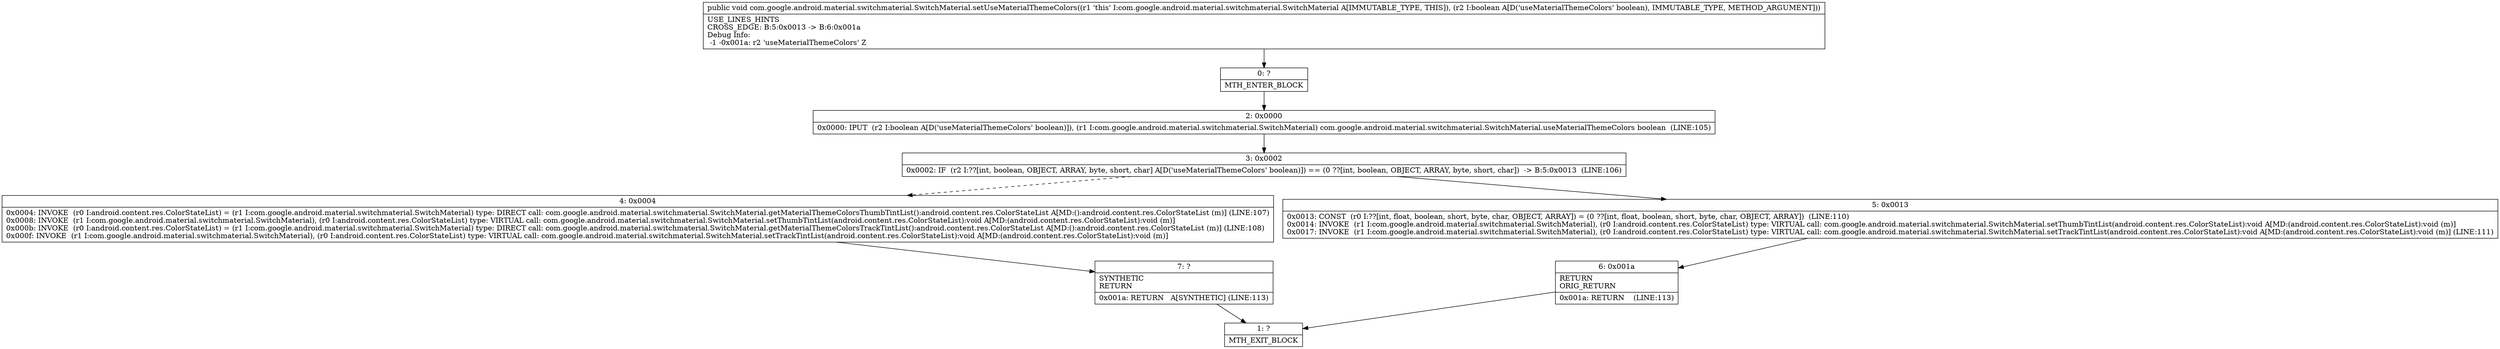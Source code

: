 digraph "CFG forcom.google.android.material.switchmaterial.SwitchMaterial.setUseMaterialThemeColors(Z)V" {
Node_0 [shape=record,label="{0\:\ ?|MTH_ENTER_BLOCK\l}"];
Node_2 [shape=record,label="{2\:\ 0x0000|0x0000: IPUT  (r2 I:boolean A[D('useMaterialThemeColors' boolean)]), (r1 I:com.google.android.material.switchmaterial.SwitchMaterial) com.google.android.material.switchmaterial.SwitchMaterial.useMaterialThemeColors boolean  (LINE:105)\l}"];
Node_3 [shape=record,label="{3\:\ 0x0002|0x0002: IF  (r2 I:??[int, boolean, OBJECT, ARRAY, byte, short, char] A[D('useMaterialThemeColors' boolean)]) == (0 ??[int, boolean, OBJECT, ARRAY, byte, short, char])  \-\> B:5:0x0013  (LINE:106)\l}"];
Node_4 [shape=record,label="{4\:\ 0x0004|0x0004: INVOKE  (r0 I:android.content.res.ColorStateList) = (r1 I:com.google.android.material.switchmaterial.SwitchMaterial) type: DIRECT call: com.google.android.material.switchmaterial.SwitchMaterial.getMaterialThemeColorsThumbTintList():android.content.res.ColorStateList A[MD:():android.content.res.ColorStateList (m)] (LINE:107)\l0x0008: INVOKE  (r1 I:com.google.android.material.switchmaterial.SwitchMaterial), (r0 I:android.content.res.ColorStateList) type: VIRTUAL call: com.google.android.material.switchmaterial.SwitchMaterial.setThumbTintList(android.content.res.ColorStateList):void A[MD:(android.content.res.ColorStateList):void (m)]\l0x000b: INVOKE  (r0 I:android.content.res.ColorStateList) = (r1 I:com.google.android.material.switchmaterial.SwitchMaterial) type: DIRECT call: com.google.android.material.switchmaterial.SwitchMaterial.getMaterialThemeColorsTrackTintList():android.content.res.ColorStateList A[MD:():android.content.res.ColorStateList (m)] (LINE:108)\l0x000f: INVOKE  (r1 I:com.google.android.material.switchmaterial.SwitchMaterial), (r0 I:android.content.res.ColorStateList) type: VIRTUAL call: com.google.android.material.switchmaterial.SwitchMaterial.setTrackTintList(android.content.res.ColorStateList):void A[MD:(android.content.res.ColorStateList):void (m)]\l}"];
Node_7 [shape=record,label="{7\:\ ?|SYNTHETIC\lRETURN\l|0x001a: RETURN   A[SYNTHETIC] (LINE:113)\l}"];
Node_1 [shape=record,label="{1\:\ ?|MTH_EXIT_BLOCK\l}"];
Node_5 [shape=record,label="{5\:\ 0x0013|0x0013: CONST  (r0 I:??[int, float, boolean, short, byte, char, OBJECT, ARRAY]) = (0 ??[int, float, boolean, short, byte, char, OBJECT, ARRAY])  (LINE:110)\l0x0014: INVOKE  (r1 I:com.google.android.material.switchmaterial.SwitchMaterial), (r0 I:android.content.res.ColorStateList) type: VIRTUAL call: com.google.android.material.switchmaterial.SwitchMaterial.setThumbTintList(android.content.res.ColorStateList):void A[MD:(android.content.res.ColorStateList):void (m)]\l0x0017: INVOKE  (r1 I:com.google.android.material.switchmaterial.SwitchMaterial), (r0 I:android.content.res.ColorStateList) type: VIRTUAL call: com.google.android.material.switchmaterial.SwitchMaterial.setTrackTintList(android.content.res.ColorStateList):void A[MD:(android.content.res.ColorStateList):void (m)] (LINE:111)\l}"];
Node_6 [shape=record,label="{6\:\ 0x001a|RETURN\lORIG_RETURN\l|0x001a: RETURN    (LINE:113)\l}"];
MethodNode[shape=record,label="{public void com.google.android.material.switchmaterial.SwitchMaterial.setUseMaterialThemeColors((r1 'this' I:com.google.android.material.switchmaterial.SwitchMaterial A[IMMUTABLE_TYPE, THIS]), (r2 I:boolean A[D('useMaterialThemeColors' boolean), IMMUTABLE_TYPE, METHOD_ARGUMENT]))  | USE_LINES_HINTS\lCROSS_EDGE: B:5:0x0013 \-\> B:6:0x001a\lDebug Info:\l  \-1 \-0x001a: r2 'useMaterialThemeColors' Z\l}"];
MethodNode -> Node_0;Node_0 -> Node_2;
Node_2 -> Node_3;
Node_3 -> Node_4[style=dashed];
Node_3 -> Node_5;
Node_4 -> Node_7;
Node_7 -> Node_1;
Node_5 -> Node_6;
Node_6 -> Node_1;
}

